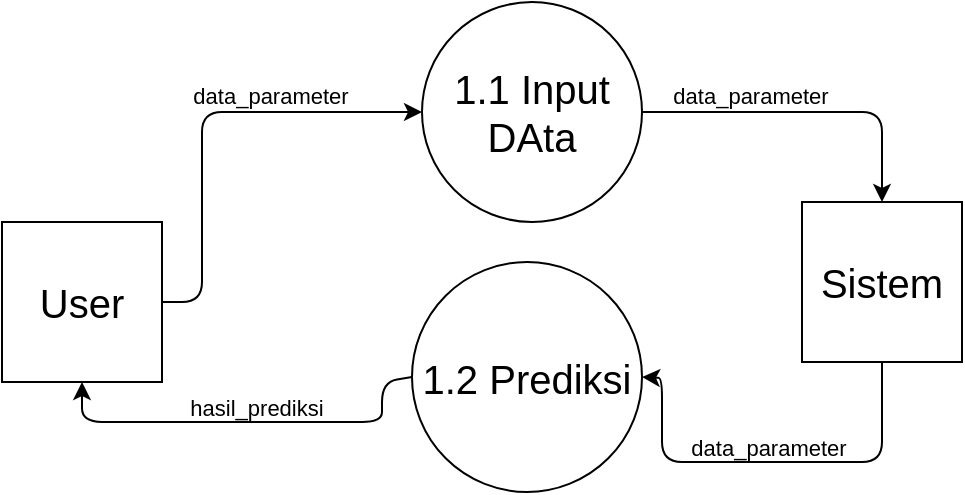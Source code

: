 <mxfile version="14.5.10" type="device"><diagram id="PoUpnt4ovMgy_PfYXlUn" name="Page-1"><mxGraphModel dx="1365" dy="762" grid="1" gridSize="10" guides="1" tooltips="1" connect="1" arrows="1" fold="1" page="1" pageScale="1" pageWidth="850" pageHeight="1100" math="0" shadow="0"><root><mxCell id="0"/><mxCell id="1" parent="0"/><mxCell id="L-8ldjfbVqmbTdaborAn-1" value="&lt;font style=&quot;font-size: 20px&quot;&gt;1.1 Input DAta&lt;/font&gt;" style="ellipse;whiteSpace=wrap;html=1;aspect=fixed;" vertex="1" parent="1"><mxGeometry x="380" y="200" width="110" height="110" as="geometry"/></mxCell><mxCell id="L-8ldjfbVqmbTdaborAn-2" value="&lt;font style=&quot;font-size: 20px&quot;&gt;1.2 Prediksi&lt;/font&gt;" style="ellipse;whiteSpace=wrap;html=1;aspect=fixed;" vertex="1" parent="1"><mxGeometry x="375" y="330" width="115" height="115" as="geometry"/></mxCell><mxCell id="L-8ldjfbVqmbTdaborAn-3" value="&lt;font style=&quot;font-size: 20px&quot;&gt;User&lt;/font&gt;" style="whiteSpace=wrap;html=1;aspect=fixed;" vertex="1" parent="1"><mxGeometry x="170" y="310" width="80" height="80" as="geometry"/></mxCell><mxCell id="L-8ldjfbVqmbTdaborAn-4" value="&lt;font style=&quot;font-size: 20px&quot;&gt;Sistem&lt;/font&gt;" style="whiteSpace=wrap;html=1;aspect=fixed;" vertex="1" parent="1"><mxGeometry x="570" y="300" width="80" height="80" as="geometry"/></mxCell><mxCell id="L-8ldjfbVqmbTdaborAn-5" value="" style="endArrow=classic;html=1;exitX=1;exitY=0.5;exitDx=0;exitDy=0;entryX=0;entryY=0.5;entryDx=0;entryDy=0;" edge="1" parent="1" source="L-8ldjfbVqmbTdaborAn-3" target="L-8ldjfbVqmbTdaborAn-1"><mxGeometry width="50" height="50" relative="1" as="geometry"><mxPoint x="430" y="340" as="sourcePoint"/><mxPoint x="480" y="290" as="targetPoint"/><Array as="points"><mxPoint x="270" y="350"/><mxPoint x="270" y="255"/></Array></mxGeometry></mxCell><mxCell id="L-8ldjfbVqmbTdaborAn-6" value="data_parameter" style="edgeLabel;html=1;align=center;verticalAlign=bottom;resizable=0;points=[];labelBackgroundColor=none;" vertex="1" connectable="0" parent="L-8ldjfbVqmbTdaborAn-5"><mxGeometry x="0.319" relative="1" as="geometry"><mxPoint as="offset"/></mxGeometry></mxCell><mxCell id="L-8ldjfbVqmbTdaborAn-7" value="" style="endArrow=classic;html=1;exitX=1;exitY=0.5;exitDx=0;exitDy=0;entryX=0.5;entryY=0;entryDx=0;entryDy=0;" edge="1" parent="1" source="L-8ldjfbVqmbTdaborAn-1" target="L-8ldjfbVqmbTdaborAn-4"><mxGeometry width="50" height="50" relative="1" as="geometry"><mxPoint x="470" y="280" as="sourcePoint"/><mxPoint x="520" y="230" as="targetPoint"/><Array as="points"><mxPoint x="610" y="255"/></Array></mxGeometry></mxCell><mxCell id="L-8ldjfbVqmbTdaborAn-8" value="data_parameter" style="edgeLabel;html=1;align=center;verticalAlign=bottom;resizable=0;points=[];labelBackgroundColor=none;" vertex="1" connectable="0" parent="L-8ldjfbVqmbTdaborAn-7"><mxGeometry x="-0.569" y="2" relative="1" as="geometry"><mxPoint x="18" y="2" as="offset"/></mxGeometry></mxCell><mxCell id="L-8ldjfbVqmbTdaborAn-9" value="" style="endArrow=classic;html=1;exitX=0;exitY=0.5;exitDx=0;exitDy=0;entryX=0.5;entryY=1;entryDx=0;entryDy=0;" edge="1" parent="1" source="L-8ldjfbVqmbTdaborAn-2" target="L-8ldjfbVqmbTdaborAn-3"><mxGeometry width="50" height="50" relative="1" as="geometry"><mxPoint x="410" y="390" as="sourcePoint"/><mxPoint x="460" y="340" as="targetPoint"/><Array as="points"><mxPoint x="360" y="390"/><mxPoint x="360" y="410"/><mxPoint x="210" y="410"/></Array></mxGeometry></mxCell><mxCell id="L-8ldjfbVqmbTdaborAn-10" value="hasil_prediksi" style="edgeLabel;html=1;align=center;verticalAlign=bottom;resizable=0;points=[];labelBackgroundColor=none;" vertex="1" connectable="0" parent="L-8ldjfbVqmbTdaborAn-9"><mxGeometry x="0.254" y="1" relative="1" as="geometry"><mxPoint x="30" as="offset"/></mxGeometry></mxCell><mxCell id="L-8ldjfbVqmbTdaborAn-11" value="" style="endArrow=classic;html=1;entryX=1;entryY=0.5;entryDx=0;entryDy=0;" edge="1" parent="1" target="L-8ldjfbVqmbTdaborAn-2"><mxGeometry width="50" height="50" relative="1" as="geometry"><mxPoint x="610" y="380" as="sourcePoint"/><mxPoint x="370" y="350" as="targetPoint"/><Array as="points"><mxPoint x="610" y="430"/><mxPoint x="500" y="430"/><mxPoint x="500" y="388"/></Array></mxGeometry></mxCell><mxCell id="L-8ldjfbVqmbTdaborAn-12" value="data_parameter" style="edgeLabel;html=1;align=center;verticalAlign=bottom;resizable=0;points=[];labelBackgroundColor=none;" vertex="1" connectable="0" parent="L-8ldjfbVqmbTdaborAn-11"><mxGeometry x="0.276" y="1" relative="1" as="geometry"><mxPoint x="28" as="offset"/></mxGeometry></mxCell></root></mxGraphModel></diagram></mxfile>